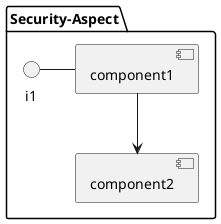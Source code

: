 @startuml

package "Security-Aspect" {
component component1
component component2
interface i1

}
i1 - component1
component1 --> component2
@enduml
